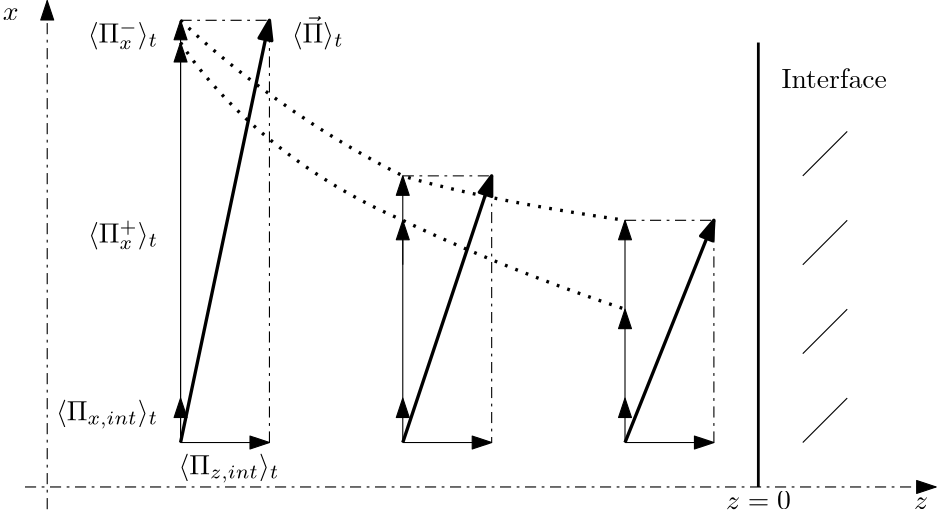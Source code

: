 <?xml version="1.0"?>
<!DOCTYPE ipe SYSTEM "ipe.dtd">
<ipe version="70005" creator="Ipe 7.1.2">
<info created="D:20120712171839" modified="D:20130331233435"/>
<ipestyle name="basic">
<symbol name="arrow/arc(spx)">
<path stroke="sym-stroke" fill="sym-stroke" pen="sym-pen">
0 0 m
-1 0.333 l
-1 -0.333 l
h
</path>
</symbol>
<symbol name="arrow/farc(spx)">
<path stroke="sym-stroke" fill="white" pen="sym-pen">
0 0 m
-1 0.333 l
-1 -0.333 l
h
</path>
</symbol>
<symbol name="mark/circle(sx)" transformations="translations">
<path fill="sym-stroke">
0.6 0 0 0.6 0 0 e
0.4 0 0 0.4 0 0 e
</path>
</symbol>
<symbol name="mark/disk(sx)" transformations="translations">
<path fill="sym-stroke">
0.6 0 0 0.6 0 0 e
</path>
</symbol>
<symbol name="mark/fdisk(sfx)" transformations="translations">
<group>
<path fill="sym-fill">
0.5 0 0 0.5 0 0 e
</path>
<path fill="sym-stroke" fillrule="eofill">
0.6 0 0 0.6 0 0 e
0.4 0 0 0.4 0 0 e
</path>
</group>
</symbol>
<symbol name="mark/box(sx)" transformations="translations">
<path fill="sym-stroke" fillrule="eofill">
-0.6 -0.6 m
0.6 -0.6 l
0.6 0.6 l
-0.6 0.6 l
h
-0.4 -0.4 m
0.4 -0.4 l
0.4 0.4 l
-0.4 0.4 l
h
</path>
</symbol>
<symbol name="mark/square(sx)" transformations="translations">
<path fill="sym-stroke">
-0.6 -0.6 m
0.6 -0.6 l
0.6 0.6 l
-0.6 0.6 l
h
</path>
</symbol>
<symbol name="mark/fsquare(sfx)" transformations="translations">
<group>
<path fill="sym-fill">
-0.5 -0.5 m
0.5 -0.5 l
0.5 0.5 l
-0.5 0.5 l
h
</path>
<path fill="sym-stroke" fillrule="eofill">
-0.6 -0.6 m
0.6 -0.6 l
0.6 0.6 l
-0.6 0.6 l
h
-0.4 -0.4 m
0.4 -0.4 l
0.4 0.4 l
-0.4 0.4 l
h
</path>
</group>
</symbol>
<symbol name="mark/cross(sx)" transformations="translations">
<group>
<path fill="sym-stroke">
-0.43 -0.57 m
0.57 0.43 l
0.43 0.57 l
-0.57 -0.43 l
h
</path>
<path fill="sym-stroke">
-0.43 0.57 m
0.57 -0.43 l
0.43 -0.57 l
-0.57 0.43 l
h
</path>
</group>
</symbol>
<symbol name="arrow/fnormal(spx)">
<path stroke="sym-stroke" fill="white" pen="sym-pen">
0 0 m
-1 0.333 l
-1 -0.333 l
h
</path>
</symbol>
<symbol name="arrow/pointed(spx)">
<path stroke="sym-stroke" fill="sym-stroke" pen="sym-pen">
0 0 m
-1 0.333 l
-0.8 0 l
-1 -0.333 l
h
</path>
</symbol>
<symbol name="arrow/fpointed(spx)">
<path stroke="sym-stroke" fill="white" pen="sym-pen">
0 0 m
-1 0.333 l
-0.8 0 l
-1 -0.333 l
h
</path>
</symbol>
<symbol name="arrow/linear(spx)">
<path stroke="sym-stroke" pen="sym-pen">
-1 0.333 m
0 0 l
-1 -0.333 l
</path>
</symbol>
<symbol name="arrow/fdouble(spx)">
<path stroke="sym-stroke" fill="white" pen="sym-pen">
0 0 m
-1 0.333 l
-1 -0.333 l
h
-1 0 m
-2 0.333 l
-2 -0.333 l
h
</path>
</symbol>
<symbol name="arrow/double(spx)">
<path stroke="sym-stroke" fill="sym-stroke" pen="sym-pen">
0 0 m
-1 0.333 l
-1 -0.333 l
h
-1 0 m
-2 0.333 l
-2 -0.333 l
h
</path>
</symbol>
<pen name="heavier" value="0.8"/>
<pen name="fat" value="1.2"/>
<pen name="ultrafat" value="2"/>
<symbolsize name="large" value="5"/>
<symbolsize name="small" value="2"/>
<symbolsize name="tiny" value="1.1"/>
<arrowsize name="large" value="10"/>
<arrowsize name="small" value="5"/>
<arrowsize name="tiny" value="3"/>
<color name="red" value="1 0 0"/>
<color name="green" value="0 1 0"/>
<color name="blue" value="0 0 1"/>
<color name="yellow" value="1 1 0"/>
<color name="orange" value="1 0.647 0"/>
<color name="gold" value="1 0.843 0"/>
<color name="purple" value="0.627 0.125 0.941"/>
<color name="gray" value="0.745"/>
<color name="brown" value="0.647 0.165 0.165"/>
<color name="navy" value="0 0 0.502"/>
<color name="pink" value="1 0.753 0.796"/>
<color name="seagreen" value="0.18 0.545 0.341"/>
<color name="turquoise" value="0.251 0.878 0.816"/>
<color name="violet" value="0.933 0.51 0.933"/>
<color name="darkblue" value="0 0 0.545"/>
<color name="darkcyan" value="0 0.545 0.545"/>
<color name="darkgray" value="0.663"/>
<color name="darkgreen" value="0 0.392 0"/>
<color name="darkmagenta" value="0.545 0 0.545"/>
<color name="darkorange" value="1 0.549 0"/>
<color name="darkred" value="0.545 0 0"/>
<color name="lightblue" value="0.678 0.847 0.902"/>
<color name="lightcyan" value="0.878 1 1"/>
<color name="lightgray" value="0.827"/>
<color name="lightgreen" value="0.565 0.933 0.565"/>
<color name="lightyellow" value="1 1 0.878"/>
<dashstyle name="dashed" value="[4] 0"/>
<dashstyle name="dotted" value="[1 3] 0"/>
<dashstyle name="dash dotted" value="[4 2 1 2] 0"/>
<dashstyle name="dash dot dotted" value="[4 2 1 2 1 2] 0"/>
<textsize name="large" value="\large"/>
<textsize name="small" value="\small"/>
<textsize name="tiny" value="\tiny"/>
<textsize name="Large" value="\Large"/>
<textsize name="LARGE" value="\LARGE"/>
<textsize name="huge" value="\huge"/>
<textsize name="Huge" value="\Huge"/>
<textsize name="footnote" value="\footnotesize"/>
<textstyle name="center" begin="\begin{center}" end="\end{center}"/>
<textstyle name="itemize" begin="\begin{itemize}" end="\end{itemize}"/>
<textstyle name="item" begin="\begin{itemize}\item{}" end="\end{itemize}"/>
<gridsize name="4 pts" value="4"/>
<gridsize name="8 pts (~3 mm)" value="8"/>
<gridsize name="16 pts (~6 mm)" value="16"/>
<gridsize name="32 pts (~12 mm)" value="32"/>
<gridsize name="10 pts (~3.5 mm)" value="10"/>
<gridsize name="20 pts (~7 mm)" value="20"/>
<gridsize name="14 pts (~5 mm)" value="14"/>
<gridsize name="28 pts (~10 mm)" value="28"/>
<gridsize name="56 pts (~20 mm)" value="56"/>
<anglesize name="90 deg" value="90"/>
<anglesize name="60 deg" value="60"/>
<anglesize name="45 deg" value="45"/>
<anglesize name="30 deg" value="30"/>
<anglesize name="22.5 deg" value="22.5"/>
<tiling name="falling" angle="-60" step="4" width="1"/>
<tiling name="rising" angle="30" step="4" width="1"/>
</ipestyle>
<page>
<layer name="alpha"/>
<view layers="alpha" active="alpha"/>
<path layer="alpha" matrix="1 0 0 1 -32 0" stroke="black" dash="dash dotted" arrow="normal/normal">
96 632 m
95.9972 815.11 l
</path>
<text matrix="1 0 0 1 200 8" transformations="translations" pos="176 624" stroke="black" type="label" width="5.071" height="4.289" depth="0" valign="baseline">$z$</text>
<text matrix="1 0 0 1 -32 72" transformations="translations" pos="80 736" stroke="black" type="label" width="5.694" height="4.289" depth="0" valign="baseline">$x$</text>
<path stroke="black" dash="dash dotted" arrow="normal/normal">
56 640 m
384 640 l
</path>
<path matrix="1 0 0 1.66667 64 -426.667" stroke="black" pen="1">
256 640 m
256 736 l
</path>
<path matrix="1 0 0 1 -16 0" stroke="black" arrow="normal/normal">
128 656 m
160 656 l
</path>
<path stroke="black" arrow="normal/normal">
272 656 m
304 656 l
</path>
<path stroke="black" arrow="normal/normal">
192 656 m
224 656 l
</path>
<path stroke="black" arrow="normal/normal">
112 656 m
112 672 l
</path>
<path stroke="black" arrow="normal/normal">
192 656 m
192 672 l
</path>
<path stroke="black" arrow="normal/normal">
272 656 m
272 672 l
</path>
<path stroke="black" arrow="normal/normal">
112 672 m
112 800 l
</path>
<path stroke="black" arrow="normal/normal">
272 672 m
272 704 l
</path>
<path stroke="black" arrow="normal/normal">
192 672 m
192 736 l
</path>
<path stroke="black" arrow="normal/normal">
112 656 m
112 808 l
</path>
<path stroke="black" arrow="normal/normal">
272 704 m
272 736 l
</path>
<path stroke="black" arrow="normal/normal">
192.001 720 m
192 752 l
</path>
<path stroke="black" pen="fat" arrow="normal/normal">
112 656 m
144 808 l
</path>
<path stroke="black" pen="fat" arrow="normal/normal">
272 656 m
304 736 l
</path>
<path stroke="black" pen="fat" arrow="normal/normal">
192 656 m
224 752 l
</path>
<text matrix="1 0 0 1 43.0735 -68.159" transformations="translations" pos="60.9265 732.159" stroke="black" type="label" width="36.864" height="7.472" depth="2.85" halign="right" valign="baseline">$\langle \Pi_{x,int} \rangle _t$</text>
<text matrix="1 0 0 1 53.2544 -128.994" transformations="translations" pos="57.9679 773.579" stroke="black" type="label" width="36.438" height="7.472" depth="2.85" valign="baseline">$\langle \Pi_{z,int} \rangle _t$</text>
<text matrix="1 0 0 1 43.0735 67.841" transformations="translations" pos="60.9265 732.159" stroke="black" type="label" width="25.453" height="7.933" depth="2.49" halign="right" valign="baseline">$\langle \Pi_{x}^- \rangle _t$</text>
<text matrix="1 0 0 1 43.0735 -4.159" transformations="translations" pos="60.9265 732.159" stroke="black" type="label" width="25.343" height="7.933" depth="2.49" halign="right" valign="baseline">$\langle \Pi_x^+\rangle _t$</text>
<text matrix="1 0 0 1 91.0735 67.841" transformations="translations" pos="60.9265 732.159" stroke="black" type="label" width="18.728" height="9.637" depth="2.49" valign="baseline">$\langle \vec{\Pi} \rangle_t$</text>
<text matrix="0.234924 0.972014 -0.972014 0.234924 992.16 261.059" transformations="translations" pos="352 768" stroke="black" type="label" width="37.941" height="6.918" depth="0" valign="baseline">Interface</text>
<path stroke="black" dash="dotted" pen="fat">
112 800 m
112 800 112 800 112 800 c
112 800 136 760 192 736 c
192 736 224 720 272 704 c
272 704 272 704 272 704 c
272 704 272 704 272 704 c
</path>
<path stroke="black" dash="dotted" pen="fat">
112 808 m
112 808 112 808 112 808 c
112 808 144 776 192 752 c
192 752 216 744 272 736 c
272 736 272 736 272 736 c
</path>
<path matrix="1 0 0 1 -8 0" stroke="black">
344 752 m
360 768 l
</path>
<path matrix="1 0 0 1 -8 0" stroke="black">
344 720 m
360 736 l
</path>
<path matrix="1 0 0 1 -8 0" stroke="black">
344 688 m
360 704 l
</path>
<path matrix="1 0 0 1 -8 0" stroke="black">
344 656 m
360 672 l
</path>
<text matrix="1 0 0 1 144 8" transformations="translations" pos="176 624" stroke="black" type="label" width="23.336" height="6.42" depth="0" halign="center" valign="baseline">$z=0$</text>
<path stroke="black" dash="dash dotted">
112 808 m
144 808 l
144 656 l
</path>
<path stroke="black" dash="dash dotted">
192 752 m
224 752 l
224 656 l
</path>
<path stroke="black" dash="dash dotted">
272 736 m
304 736 l
304 656 l
</path>
</page>
</ipe>
